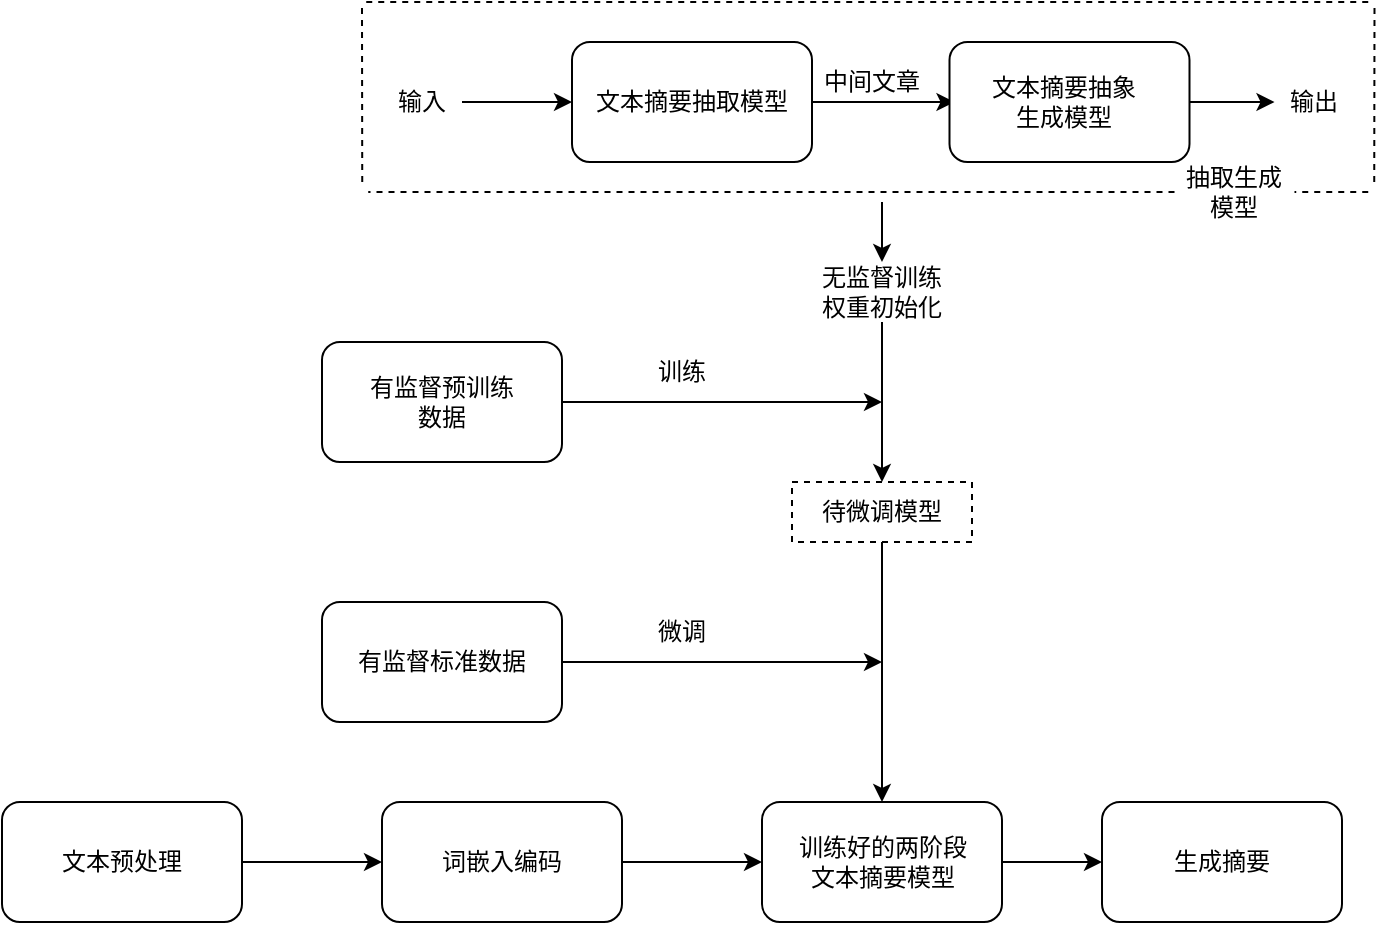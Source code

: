<mxfile version="20.6.0" type="github">
  <diagram id="C5RBs43oDa-KdzZeNtuy" name="Page-1">
    <mxGraphModel dx="1162" dy="773" grid="0" gridSize="10" guides="1" tooltips="1" connect="1" arrows="1" fold="1" page="1" pageScale="1" pageWidth="827" pageHeight="1169" math="0" shadow="0">
      <root>
        <mxCell id="WIyWlLk6GJQsqaUBKTNV-0" />
        <mxCell id="WIyWlLk6GJQsqaUBKTNV-1" parent="WIyWlLk6GJQsqaUBKTNV-0" />
        <mxCell id="XTdvHDAk8kfulORVqyh_-16" style="edgeStyle=orthogonalEdgeStyle;rounded=0;orthogonalLoop=1;jettySize=auto;html=1;" parent="WIyWlLk6GJQsqaUBKTNV-1" source="XTdvHDAk8kfulORVqyh_-0" edge="1">
          <mxGeometry relative="1" as="geometry">
            <mxPoint x="500" y="220" as="targetPoint" />
          </mxGeometry>
        </mxCell>
        <mxCell id="XTdvHDAk8kfulORVqyh_-0" value="" style="rounded=1;whiteSpace=wrap;html=1;" parent="WIyWlLk6GJQsqaUBKTNV-1" vertex="1">
          <mxGeometry x="220" y="190" width="120" height="60" as="geometry" />
        </mxCell>
        <mxCell id="XTdvHDAk8kfulORVqyh_-1" value="" style="rounded=1;whiteSpace=wrap;html=1;" parent="WIyWlLk6GJQsqaUBKTNV-1" vertex="1">
          <mxGeometry x="610" y="420" width="120" height="60" as="geometry" />
        </mxCell>
        <mxCell id="XTdvHDAk8kfulORVqyh_-14" style="edgeStyle=orthogonalEdgeStyle;rounded=0;orthogonalLoop=1;jettySize=auto;html=1;entryX=0;entryY=0.5;entryDx=0;entryDy=0;" parent="WIyWlLk6GJQsqaUBKTNV-1" source="XTdvHDAk8kfulORVqyh_-2" target="XTdvHDAk8kfulORVqyh_-1" edge="1">
          <mxGeometry relative="1" as="geometry" />
        </mxCell>
        <mxCell id="XTdvHDAk8kfulORVqyh_-2" value="" style="rounded=1;whiteSpace=wrap;html=1;" parent="WIyWlLk6GJQsqaUBKTNV-1" vertex="1">
          <mxGeometry x="440" y="420" width="120" height="60" as="geometry" />
        </mxCell>
        <mxCell id="XTdvHDAk8kfulORVqyh_-13" style="edgeStyle=orthogonalEdgeStyle;rounded=0;orthogonalLoop=1;jettySize=auto;html=1;entryX=0;entryY=0.5;entryDx=0;entryDy=0;" parent="WIyWlLk6GJQsqaUBKTNV-1" source="XTdvHDAk8kfulORVqyh_-3" target="XTdvHDAk8kfulORVqyh_-2" edge="1">
          <mxGeometry relative="1" as="geometry" />
        </mxCell>
        <mxCell id="XTdvHDAk8kfulORVqyh_-3" value="" style="rounded=1;whiteSpace=wrap;html=1;" parent="WIyWlLk6GJQsqaUBKTNV-1" vertex="1">
          <mxGeometry x="250" y="420" width="120" height="60" as="geometry" />
        </mxCell>
        <mxCell id="XTdvHDAk8kfulORVqyh_-12" style="edgeStyle=orthogonalEdgeStyle;rounded=0;orthogonalLoop=1;jettySize=auto;html=1;entryX=0;entryY=0.5;entryDx=0;entryDy=0;" parent="WIyWlLk6GJQsqaUBKTNV-1" source="XTdvHDAk8kfulORVqyh_-4" target="XTdvHDAk8kfulORVqyh_-3" edge="1">
          <mxGeometry relative="1" as="geometry" />
        </mxCell>
        <mxCell id="XTdvHDAk8kfulORVqyh_-4" value="" style="rounded=1;whiteSpace=wrap;html=1;" parent="WIyWlLk6GJQsqaUBKTNV-1" vertex="1">
          <mxGeometry x="60" y="420" width="120" height="60" as="geometry" />
        </mxCell>
        <mxCell id="MzZrIzTpIwi8f3QOyw4f-10" style="edgeStyle=orthogonalEdgeStyle;rounded=0;orthogonalLoop=1;jettySize=auto;html=1;entryX=0;entryY=0.5;entryDx=0;entryDy=0;" edge="1" parent="WIyWlLk6GJQsqaUBKTNV-1" source="XTdvHDAk8kfulORVqyh_-5" target="MzZrIzTpIwi8f3QOyw4f-2">
          <mxGeometry relative="1" as="geometry" />
        </mxCell>
        <mxCell id="XTdvHDAk8kfulORVqyh_-5" value="" style="rounded=1;whiteSpace=wrap;html=1;" parent="WIyWlLk6GJQsqaUBKTNV-1" vertex="1">
          <mxGeometry x="345" y="40" width="120" height="60" as="geometry" />
        </mxCell>
        <mxCell id="XTdvHDAk8kfulORVqyh_-6" value="文本摘要抽取模型" style="text;html=1;strokeColor=none;fillColor=none;align=center;verticalAlign=middle;whiteSpace=wrap;rounded=0;" parent="WIyWlLk6GJQsqaUBKTNV-1" vertex="1">
          <mxGeometry x="350" y="55" width="110" height="30" as="geometry" />
        </mxCell>
        <mxCell id="XTdvHDAk8kfulORVqyh_-7" value="有监督预训练数据" style="text;html=1;strokeColor=none;fillColor=none;align=center;verticalAlign=middle;whiteSpace=wrap;rounded=0;" parent="WIyWlLk6GJQsqaUBKTNV-1" vertex="1">
          <mxGeometry x="240" y="205" width="80" height="30" as="geometry" />
        </mxCell>
        <mxCell id="XTdvHDAk8kfulORVqyh_-8" value="文本预处理" style="text;html=1;strokeColor=none;fillColor=none;align=center;verticalAlign=middle;whiteSpace=wrap;rounded=0;" parent="WIyWlLk6GJQsqaUBKTNV-1" vertex="1">
          <mxGeometry x="85" y="435" width="70" height="30" as="geometry" />
        </mxCell>
        <mxCell id="XTdvHDAk8kfulORVqyh_-9" value="词嵌入编码" style="text;html=1;strokeColor=none;fillColor=none;align=center;verticalAlign=middle;whiteSpace=wrap;rounded=0;" parent="WIyWlLk6GJQsqaUBKTNV-1" vertex="1">
          <mxGeometry x="275" y="435" width="70" height="30" as="geometry" />
        </mxCell>
        <mxCell id="XTdvHDAk8kfulORVqyh_-10" value="训练好的两阶段文本摘要模型" style="text;html=1;strokeColor=none;fillColor=none;align=center;verticalAlign=middle;whiteSpace=wrap;rounded=0;" parent="WIyWlLk6GJQsqaUBKTNV-1" vertex="1">
          <mxGeometry x="453.75" y="435" width="92.5" height="30" as="geometry" />
        </mxCell>
        <mxCell id="XTdvHDAk8kfulORVqyh_-11" value="生成摘要" style="text;html=1;strokeColor=none;fillColor=none;align=center;verticalAlign=middle;whiteSpace=wrap;rounded=0;" parent="WIyWlLk6GJQsqaUBKTNV-1" vertex="1">
          <mxGeometry x="640" y="435" width="60" height="30" as="geometry" />
        </mxCell>
        <mxCell id="XTdvHDAk8kfulORVqyh_-18" value="训练" style="text;html=1;strokeColor=none;fillColor=none;align=center;verticalAlign=middle;whiteSpace=wrap;rounded=0;" parent="WIyWlLk6GJQsqaUBKTNV-1" vertex="1">
          <mxGeometry x="370" y="190" width="60" height="30" as="geometry" />
        </mxCell>
        <mxCell id="MzZrIzTpIwi8f3QOyw4f-1" value="" style="rounded=1;whiteSpace=wrap;html=1;" vertex="1" parent="WIyWlLk6GJQsqaUBKTNV-1">
          <mxGeometry x="533.75" y="40" width="120" height="60" as="geometry" />
        </mxCell>
        <mxCell id="MzZrIzTpIwi8f3QOyw4f-2" value="文本摘要抽象&lt;br&gt;生成模型" style="text;html=1;strokeColor=none;fillColor=none;align=center;verticalAlign=middle;whiteSpace=wrap;rounded=0;" vertex="1" parent="WIyWlLk6GJQsqaUBKTNV-1">
          <mxGeometry x="536.25" y="55" width="110" height="30" as="geometry" />
        </mxCell>
        <mxCell id="MzZrIzTpIwi8f3QOyw4f-3" value="" style="endArrow=classic;html=1;rounded=0;" edge="1" parent="WIyWlLk6GJQsqaUBKTNV-1">
          <mxGeometry width="50" height="50" relative="1" as="geometry">
            <mxPoint x="290" y="70" as="sourcePoint" />
            <mxPoint x="345" y="70" as="targetPoint" />
          </mxGeometry>
        </mxCell>
        <mxCell id="MzZrIzTpIwi8f3QOyw4f-4" value="" style="endArrow=classic;html=1;rounded=0;startArrow=none;" edge="1" parent="WIyWlLk6GJQsqaUBKTNV-1" target="MzZrIzTpIwi8f3QOyw4f-2">
          <mxGeometry width="50" height="50" relative="1" as="geometry">
            <mxPoint x="536.25" y="63.529" as="sourcePoint" />
            <mxPoint x="536.25" y="69" as="targetPoint" />
          </mxGeometry>
        </mxCell>
        <mxCell id="MzZrIzTpIwi8f3QOyw4f-5" value="" style="endArrow=classic;html=1;rounded=0;exitX=1;exitY=0.5;exitDx=0;exitDy=0;" edge="1" parent="WIyWlLk6GJQsqaUBKTNV-1" source="MzZrIzTpIwi8f3QOyw4f-1">
          <mxGeometry width="50" height="50" relative="1" as="geometry">
            <mxPoint x="316.25" y="80" as="sourcePoint" />
            <mxPoint x="696.25" y="70" as="targetPoint" />
          </mxGeometry>
        </mxCell>
        <mxCell id="MzZrIzTpIwi8f3QOyw4f-7" value="输入" style="text;html=1;strokeColor=none;fillColor=none;align=center;verticalAlign=middle;whiteSpace=wrap;rounded=0;" vertex="1" parent="WIyWlLk6GJQsqaUBKTNV-1">
          <mxGeometry x="240" y="55" width="60" height="30" as="geometry" />
        </mxCell>
        <mxCell id="MzZrIzTpIwi8f3QOyw4f-9" value="输出" style="text;html=1;strokeColor=none;fillColor=none;align=center;verticalAlign=middle;whiteSpace=wrap;rounded=0;" vertex="1" parent="WIyWlLk6GJQsqaUBKTNV-1">
          <mxGeometry x="686.25" y="55" width="60" height="30" as="geometry" />
        </mxCell>
        <mxCell id="MzZrIzTpIwi8f3QOyw4f-11" value="中间文章" style="text;html=1;strokeColor=none;fillColor=none;align=center;verticalAlign=middle;whiteSpace=wrap;rounded=0;" vertex="1" parent="WIyWlLk6GJQsqaUBKTNV-1">
          <mxGeometry x="465" y="45" width="60" height="30" as="geometry" />
        </mxCell>
        <mxCell id="MzZrIzTpIwi8f3QOyw4f-12" value="" style="endArrow=none;dashed=1;html=1;rounded=0;" edge="1" parent="WIyWlLk6GJQsqaUBKTNV-1">
          <mxGeometry width="50" height="50" relative="1" as="geometry">
            <mxPoint x="240.12" y="110" as="sourcePoint" />
            <mxPoint x="240" y="22.5" as="targetPoint" />
          </mxGeometry>
        </mxCell>
        <mxCell id="MzZrIzTpIwi8f3QOyw4f-13" value="" style="endArrow=none;dashed=1;html=1;rounded=0;" edge="1" parent="WIyWlLk6GJQsqaUBKTNV-1">
          <mxGeometry width="50" height="50" relative="1" as="geometry">
            <mxPoint x="746.12" y="110" as="sourcePoint" />
            <mxPoint x="746.25" y="22.5" as="targetPoint" />
          </mxGeometry>
        </mxCell>
        <mxCell id="MzZrIzTpIwi8f3QOyw4f-14" value="" style="endArrow=none;dashed=1;html=1;rounded=0;startArrow=none;" edge="1" parent="WIyWlLk6GJQsqaUBKTNV-1" source="MzZrIzTpIwi8f3QOyw4f-16">
          <mxGeometry width="50" height="50" relative="1" as="geometry">
            <mxPoint x="743.12" y="120" as="sourcePoint" />
            <mxPoint x="243.12" y="115" as="targetPoint" />
          </mxGeometry>
        </mxCell>
        <mxCell id="MzZrIzTpIwi8f3QOyw4f-15" value="" style="endArrow=none;dashed=1;html=1;rounded=0;" edge="1" parent="WIyWlLk6GJQsqaUBKTNV-1">
          <mxGeometry width="50" height="50" relative="1" as="geometry">
            <mxPoint x="743.12" y="20" as="sourcePoint" />
            <mxPoint x="240" y="20" as="targetPoint" />
          </mxGeometry>
        </mxCell>
        <mxCell id="MzZrIzTpIwi8f3QOyw4f-16" value="抽取生成模型" style="text;html=1;strokeColor=none;fillColor=none;align=center;verticalAlign=middle;whiteSpace=wrap;rounded=0;" vertex="1" parent="WIyWlLk6GJQsqaUBKTNV-1">
          <mxGeometry x="646.25" y="100" width="60" height="30" as="geometry" />
        </mxCell>
        <mxCell id="MzZrIzTpIwi8f3QOyw4f-17" value="" style="endArrow=none;dashed=1;html=1;rounded=0;" edge="1" parent="WIyWlLk6GJQsqaUBKTNV-1" target="MzZrIzTpIwi8f3QOyw4f-16">
          <mxGeometry width="50" height="50" relative="1" as="geometry">
            <mxPoint x="743.12" y="115" as="sourcePoint" />
            <mxPoint x="243.12" y="120" as="targetPoint" />
          </mxGeometry>
        </mxCell>
        <mxCell id="MzZrIzTpIwi8f3QOyw4f-18" value="无监督训练权重初始化" style="text;html=1;strokeColor=none;fillColor=none;align=center;verticalAlign=middle;whiteSpace=wrap;rounded=0;" vertex="1" parent="WIyWlLk6GJQsqaUBKTNV-1">
          <mxGeometry x="465" y="150" width="70" height="30" as="geometry" />
        </mxCell>
        <mxCell id="MzZrIzTpIwi8f3QOyw4f-19" style="edgeStyle=orthogonalEdgeStyle;rounded=0;orthogonalLoop=1;jettySize=auto;html=1;" edge="1" parent="WIyWlLk6GJQsqaUBKTNV-1">
          <mxGeometry relative="1" as="geometry">
            <mxPoint x="500" y="350" as="targetPoint" />
            <mxPoint x="340" y="350" as="sourcePoint" />
          </mxGeometry>
        </mxCell>
        <mxCell id="MzZrIzTpIwi8f3QOyw4f-20" value="" style="rounded=1;whiteSpace=wrap;html=1;" vertex="1" parent="WIyWlLk6GJQsqaUBKTNV-1">
          <mxGeometry x="220" y="320" width="120" height="60" as="geometry" />
        </mxCell>
        <mxCell id="MzZrIzTpIwi8f3QOyw4f-21" value="有监督标准数据" style="text;html=1;strokeColor=none;fillColor=none;align=center;verticalAlign=middle;whiteSpace=wrap;rounded=0;" vertex="1" parent="WIyWlLk6GJQsqaUBKTNV-1">
          <mxGeometry x="235" y="335" width="90" height="30" as="geometry" />
        </mxCell>
        <mxCell id="MzZrIzTpIwi8f3QOyw4f-22" value="微调" style="text;html=1;strokeColor=none;fillColor=none;align=center;verticalAlign=middle;whiteSpace=wrap;rounded=0;" vertex="1" parent="WIyWlLk6GJQsqaUBKTNV-1">
          <mxGeometry x="370" y="320" width="60" height="30" as="geometry" />
        </mxCell>
        <mxCell id="MzZrIzTpIwi8f3QOyw4f-23" value="" style="endArrow=classic;html=1;rounded=0;" edge="1" parent="WIyWlLk6GJQsqaUBKTNV-1">
          <mxGeometry width="50" height="50" relative="1" as="geometry">
            <mxPoint x="500" y="120" as="sourcePoint" />
            <mxPoint x="500" y="150" as="targetPoint" />
          </mxGeometry>
        </mxCell>
        <mxCell id="MzZrIzTpIwi8f3QOyw4f-24" value="" style="endArrow=classic;html=1;rounded=0;exitX=0.5;exitY=1;exitDx=0;exitDy=0;" edge="1" parent="WIyWlLk6GJQsqaUBKTNV-1" source="MzZrIzTpIwi8f3QOyw4f-18">
          <mxGeometry width="50" height="50" relative="1" as="geometry">
            <mxPoint x="390" y="220" as="sourcePoint" />
            <mxPoint x="500" y="260" as="targetPoint" />
          </mxGeometry>
        </mxCell>
        <mxCell id="MzZrIzTpIwi8f3QOyw4f-26" value="待微调模型" style="text;html=1;strokeColor=default;fillColor=none;align=center;verticalAlign=middle;whiteSpace=wrap;rounded=0;dashed=1;" vertex="1" parent="WIyWlLk6GJQsqaUBKTNV-1">
          <mxGeometry x="455" y="260" width="90" height="30" as="geometry" />
        </mxCell>
        <mxCell id="MzZrIzTpIwi8f3QOyw4f-27" value="" style="endArrow=classic;html=1;rounded=0;exitX=0.5;exitY=1;exitDx=0;exitDy=0;entryX=0.5;entryY=0;entryDx=0;entryDy=0;" edge="1" parent="WIyWlLk6GJQsqaUBKTNV-1" source="MzZrIzTpIwi8f3QOyw4f-26" target="XTdvHDAk8kfulORVqyh_-2">
          <mxGeometry width="50" height="50" relative="1" as="geometry">
            <mxPoint x="390" y="240" as="sourcePoint" />
            <mxPoint x="440" y="190" as="targetPoint" />
          </mxGeometry>
        </mxCell>
      </root>
    </mxGraphModel>
  </diagram>
</mxfile>
